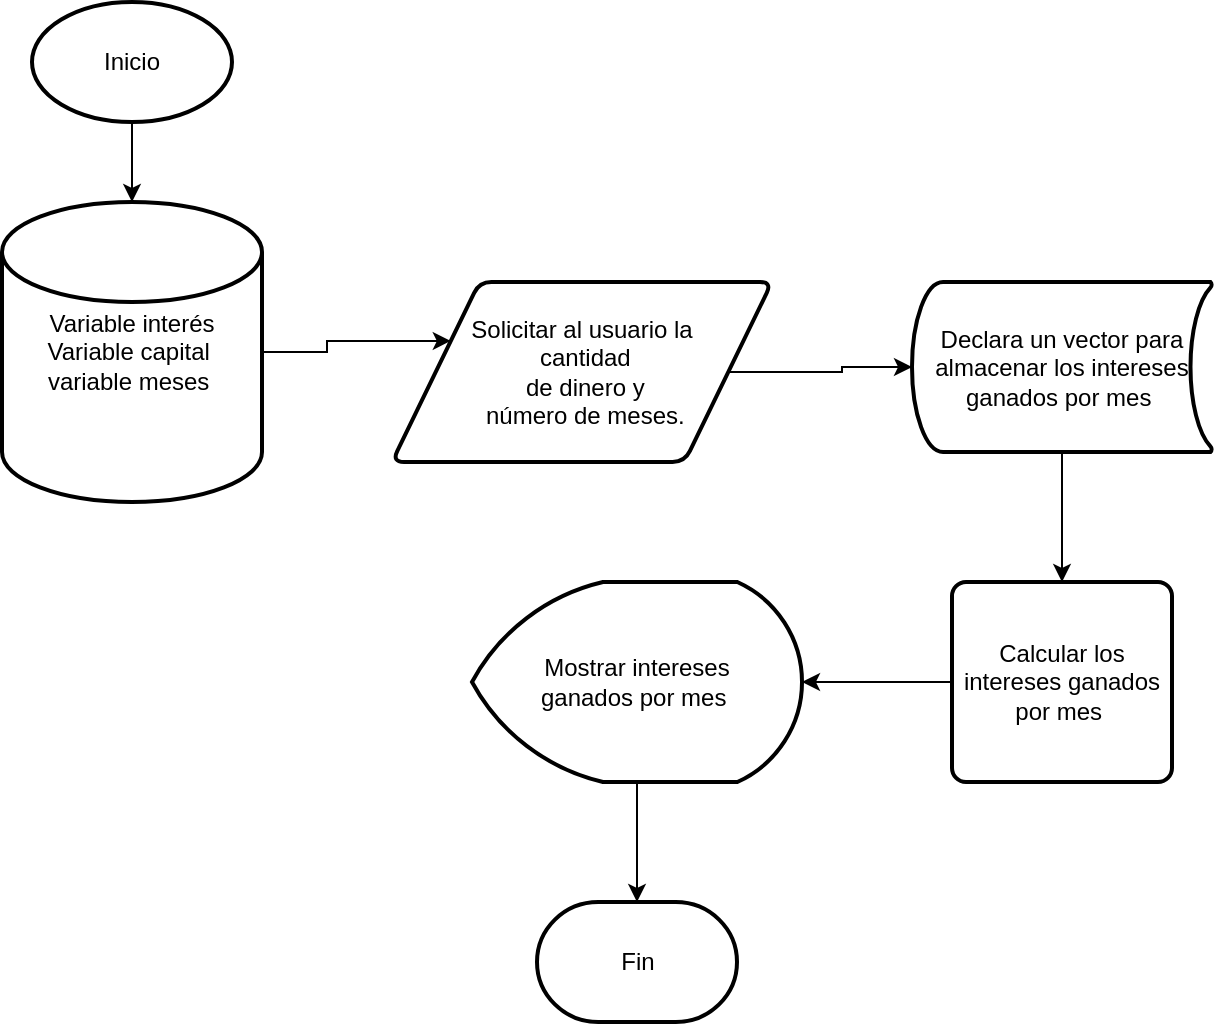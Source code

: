 <mxfile version="21.7.5" type="github">
  <diagram name="Página-1" id="zWKbjg2KhSwAlDV8SOMh">
    <mxGraphModel dx="882" dy="559" grid="1" gridSize="10" guides="1" tooltips="1" connect="1" arrows="1" fold="1" page="1" pageScale="1" pageWidth="850" pageHeight="1100" math="0" shadow="0">
      <root>
        <mxCell id="0" />
        <mxCell id="1" parent="0" />
        <mxCell id="-T1soDFNFwhT25YtIxrT-11" style="edgeStyle=orthogonalEdgeStyle;rounded=0;orthogonalLoop=1;jettySize=auto;html=1;exitX=0.5;exitY=1;exitDx=0;exitDy=0;exitPerimeter=0;entryX=0.5;entryY=0;entryDx=0;entryDy=0;entryPerimeter=0;" edge="1" parent="1" source="-T1soDFNFwhT25YtIxrT-1" target="-T1soDFNFwhT25YtIxrT-10">
          <mxGeometry relative="1" as="geometry" />
        </mxCell>
        <mxCell id="-T1soDFNFwhT25YtIxrT-1" value="&lt;font style=&quot;vertical-align: inherit;&quot;&gt;&lt;font style=&quot;vertical-align: inherit;&quot;&gt;Inicio&lt;/font&gt;&lt;/font&gt;" style="strokeWidth=2;html=1;shape=mxgraph.flowchart.start_1;whiteSpace=wrap;" vertex="1" parent="1">
          <mxGeometry x="40" y="50" width="100" height="60" as="geometry" />
        </mxCell>
        <mxCell id="-T1soDFNFwhT25YtIxrT-13" style="edgeStyle=orthogonalEdgeStyle;rounded=0;orthogonalLoop=1;jettySize=auto;html=1;exitX=1;exitY=0.5;exitDx=0;exitDy=0;entryX=0;entryY=0.5;entryDx=0;entryDy=0;entryPerimeter=0;" edge="1" parent="1" source="-T1soDFNFwhT25YtIxrT-3" target="-T1soDFNFwhT25YtIxrT-9">
          <mxGeometry relative="1" as="geometry" />
        </mxCell>
        <mxCell id="-T1soDFNFwhT25YtIxrT-3" value="&lt;div style=&quot;&quot;&gt;&lt;span style=&quot;background-color: initial;&quot;&gt;&lt;font style=&quot;vertical-align: inherit;&quot;&gt;&lt;font style=&quot;vertical-align: inherit;&quot;&gt;Solicitar al usuario la&lt;/font&gt;&lt;/font&gt;&lt;/span&gt;&lt;/div&gt;&lt;div style=&quot;&quot;&gt;&lt;span style=&quot;background-color: initial;&quot;&gt;&lt;font style=&quot;vertical-align: inherit;&quot;&gt;&lt;font style=&quot;vertical-align: inherit;&quot;&gt;&amp;nbsp;cantidad&lt;/font&gt;&lt;/font&gt;&lt;/span&gt;&lt;/div&gt;&lt;div style=&quot;&quot;&gt;&lt;span style=&quot;background-color: initial;&quot;&gt;&lt;font style=&quot;vertical-align: inherit;&quot;&gt;&lt;font style=&quot;vertical-align: inherit;&quot;&gt;&amp;nbsp;de dinero y&lt;/font&gt;&lt;/font&gt;&lt;/span&gt;&lt;/div&gt;&lt;font style=&quot;vertical-align: inherit;&quot;&gt;&lt;div style=&quot;&quot;&gt;&lt;span style=&quot;background-color: initial;&quot;&gt;&lt;font style=&quot;vertical-align: inherit;&quot;&gt;&lt;font style=&quot;vertical-align: inherit;&quot;&gt;&amp;nbsp;número de meses.&lt;/font&gt;&lt;/font&gt;&lt;/span&gt;&lt;/div&gt;&lt;/font&gt;" style="shape=parallelogram;html=1;strokeWidth=2;perimeter=parallelogramPerimeter;whiteSpace=wrap;rounded=1;arcSize=12;size=0.23;align=center;" vertex="1" parent="1">
          <mxGeometry x="220" y="190" width="190" height="90" as="geometry" />
        </mxCell>
        <mxCell id="-T1soDFNFwhT25YtIxrT-16" style="edgeStyle=orthogonalEdgeStyle;rounded=0;orthogonalLoop=1;jettySize=auto;html=1;exitX=0;exitY=0.5;exitDx=0;exitDy=0;entryX=1;entryY=0.5;entryDx=0;entryDy=0;entryPerimeter=0;" edge="1" parent="1" source="-T1soDFNFwhT25YtIxrT-5" target="-T1soDFNFwhT25YtIxrT-15">
          <mxGeometry relative="1" as="geometry" />
        </mxCell>
        <mxCell id="-T1soDFNFwhT25YtIxrT-5" value="Calcular los intereses ganados por mes&amp;nbsp;" style="rounded=1;whiteSpace=wrap;html=1;absoluteArcSize=1;arcSize=14;strokeWidth=2;" vertex="1" parent="1">
          <mxGeometry x="500" y="340" width="110" height="100" as="geometry" />
        </mxCell>
        <mxCell id="-T1soDFNFwhT25YtIxrT-14" style="edgeStyle=orthogonalEdgeStyle;rounded=0;orthogonalLoop=1;jettySize=auto;html=1;exitX=0.5;exitY=1;exitDx=0;exitDy=0;exitPerimeter=0;entryX=0.5;entryY=0;entryDx=0;entryDy=0;" edge="1" parent="1" source="-T1soDFNFwhT25YtIxrT-9" target="-T1soDFNFwhT25YtIxrT-5">
          <mxGeometry relative="1" as="geometry" />
        </mxCell>
        <mxCell id="-T1soDFNFwhT25YtIxrT-9" value="Declara un vector para almacenar los intereses ganados por mes&amp;nbsp;" style="strokeWidth=2;html=1;shape=mxgraph.flowchart.stored_data;whiteSpace=wrap;" vertex="1" parent="1">
          <mxGeometry x="480" y="190" width="150" height="85" as="geometry" />
        </mxCell>
        <mxCell id="-T1soDFNFwhT25YtIxrT-12" style="edgeStyle=orthogonalEdgeStyle;rounded=0;orthogonalLoop=1;jettySize=auto;html=1;exitX=1;exitY=0.5;exitDx=0;exitDy=0;exitPerimeter=0;entryX=0;entryY=0.25;entryDx=0;entryDy=0;" edge="1" parent="1" source="-T1soDFNFwhT25YtIxrT-10" target="-T1soDFNFwhT25YtIxrT-3">
          <mxGeometry relative="1" as="geometry" />
        </mxCell>
        <mxCell id="-T1soDFNFwhT25YtIxrT-10" value="Variable interés&lt;br&gt;Variable capital&amp;nbsp;&lt;br&gt;variable meses&amp;nbsp;" style="strokeWidth=2;html=1;shape=mxgraph.flowchart.database;whiteSpace=wrap;" vertex="1" parent="1">
          <mxGeometry x="25" y="150" width="130" height="150" as="geometry" />
        </mxCell>
        <mxCell id="-T1soDFNFwhT25YtIxrT-18" style="edgeStyle=orthogonalEdgeStyle;rounded=0;orthogonalLoop=1;jettySize=auto;html=1;exitX=0.5;exitY=1;exitDx=0;exitDy=0;exitPerimeter=0;entryX=0.5;entryY=0;entryDx=0;entryDy=0;entryPerimeter=0;" edge="1" parent="1" source="-T1soDFNFwhT25YtIxrT-15" target="-T1soDFNFwhT25YtIxrT-17">
          <mxGeometry relative="1" as="geometry" />
        </mxCell>
        <mxCell id="-T1soDFNFwhT25YtIxrT-15" value="Mostrar intereses &lt;br&gt;ganados por mes&amp;nbsp;" style="strokeWidth=2;html=1;shape=mxgraph.flowchart.display;whiteSpace=wrap;" vertex="1" parent="1">
          <mxGeometry x="260" y="340" width="165" height="100" as="geometry" />
        </mxCell>
        <mxCell id="-T1soDFNFwhT25YtIxrT-17" value="Fin" style="strokeWidth=2;html=1;shape=mxgraph.flowchart.terminator;whiteSpace=wrap;" vertex="1" parent="1">
          <mxGeometry x="292.5" y="500" width="100" height="60" as="geometry" />
        </mxCell>
      </root>
    </mxGraphModel>
  </diagram>
</mxfile>

